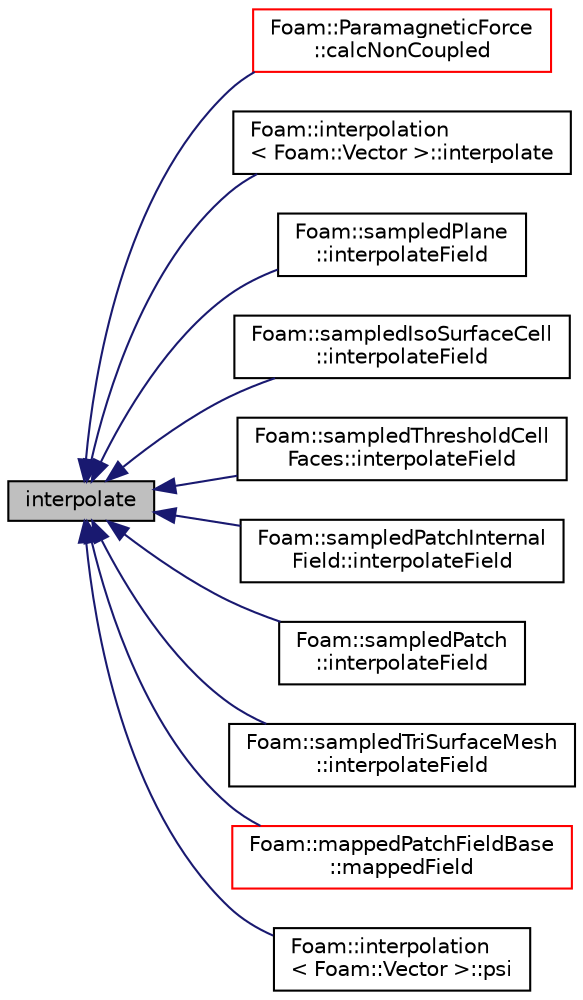 digraph "interpolate"
{
  bgcolor="transparent";
  edge [fontname="Helvetica",fontsize="10",labelfontname="Helvetica",labelfontsize="10"];
  node [fontname="Helvetica",fontsize="10",shape=record];
  rankdir="LR";
  Node1 [label="interpolate",height=0.2,width=0.4,color="black", fillcolor="grey75", style="filled", fontcolor="black"];
  Node1 -> Node2 [dir="back",color="midnightblue",fontsize="10",style="solid",fontname="Helvetica"];
  Node2 [label="Foam::ParamagneticForce\l::calcNonCoupled",height=0.2,width=0.4,color="red",URL="$a01769.html#aecbde83988ed663b1f2c9a2ff65427a5",tooltip="Calculate the non-coupled force. "];
  Node1 -> Node3 [dir="back",color="midnightblue",fontsize="10",style="solid",fontname="Helvetica"];
  Node3 [label="Foam::interpolation\l\< Foam::Vector \>::interpolate",height=0.2,width=0.4,color="black",URL="$a01151.html#ae76ee0de411b31fefa41a3cdc43de9a2",tooltip="Interpolate field to the given point in the tetrahedron. "];
  Node1 -> Node4 [dir="back",color="midnightblue",fontsize="10",style="solid",fontname="Helvetica"];
  Node4 [label="Foam::sampledPlane\l::interpolateField",height=0.2,width=0.4,color="black",URL="$a02229.html#aefd86b240db58e582111d07b68287113"];
  Node1 -> Node5 [dir="back",color="midnightblue",fontsize="10",style="solid",fontname="Helvetica"];
  Node5 [label="Foam::sampledIsoSurfaceCell\l::interpolateField",height=0.2,width=0.4,color="black",URL="$a02226.html#aefd86b240db58e582111d07b68287113"];
  Node1 -> Node6 [dir="back",color="midnightblue",fontsize="10",style="solid",fontname="Helvetica"];
  Node6 [label="Foam::sampledThresholdCell\lFaces::interpolateField",height=0.2,width=0.4,color="black",URL="$a02234.html#aefd86b240db58e582111d07b68287113"];
  Node1 -> Node7 [dir="back",color="midnightblue",fontsize="10",style="solid",fontname="Helvetica"];
  Node7 [label="Foam::sampledPatchInternal\lField::interpolateField",height=0.2,width=0.4,color="black",URL="$a02228.html#aefd86b240db58e582111d07b68287113"];
  Node1 -> Node8 [dir="back",color="midnightblue",fontsize="10",style="solid",fontname="Helvetica"];
  Node8 [label="Foam::sampledPatch\l::interpolateField",height=0.2,width=0.4,color="black",URL="$a02227.html#aefd86b240db58e582111d07b68287113"];
  Node1 -> Node9 [dir="back",color="midnightblue",fontsize="10",style="solid",fontname="Helvetica"];
  Node9 [label="Foam::sampledTriSurfaceMesh\l::interpolateField",height=0.2,width=0.4,color="black",URL="$a02235.html#aefd86b240db58e582111d07b68287113"];
  Node1 -> Node10 [dir="back",color="midnightblue",fontsize="10",style="solid",fontname="Helvetica"];
  Node10 [label="Foam::mappedPatchFieldBase\l::mappedField",height=0.2,width=0.4,color="red",URL="$a01422.html#af85b5ce63e4be45def690103f387de9a",tooltip="Map sampleField onto *this patch. "];
  Node1 -> Node11 [dir="back",color="midnightblue",fontsize="10",style="solid",fontname="Helvetica"];
  Node11 [label="Foam::interpolation\l\< Foam::Vector \>::psi",height=0.2,width=0.4,color="black",URL="$a01151.html#a57bd59e9c54833774641fd197eb3964a",tooltip="Return the field to be interpolated. "];
}
